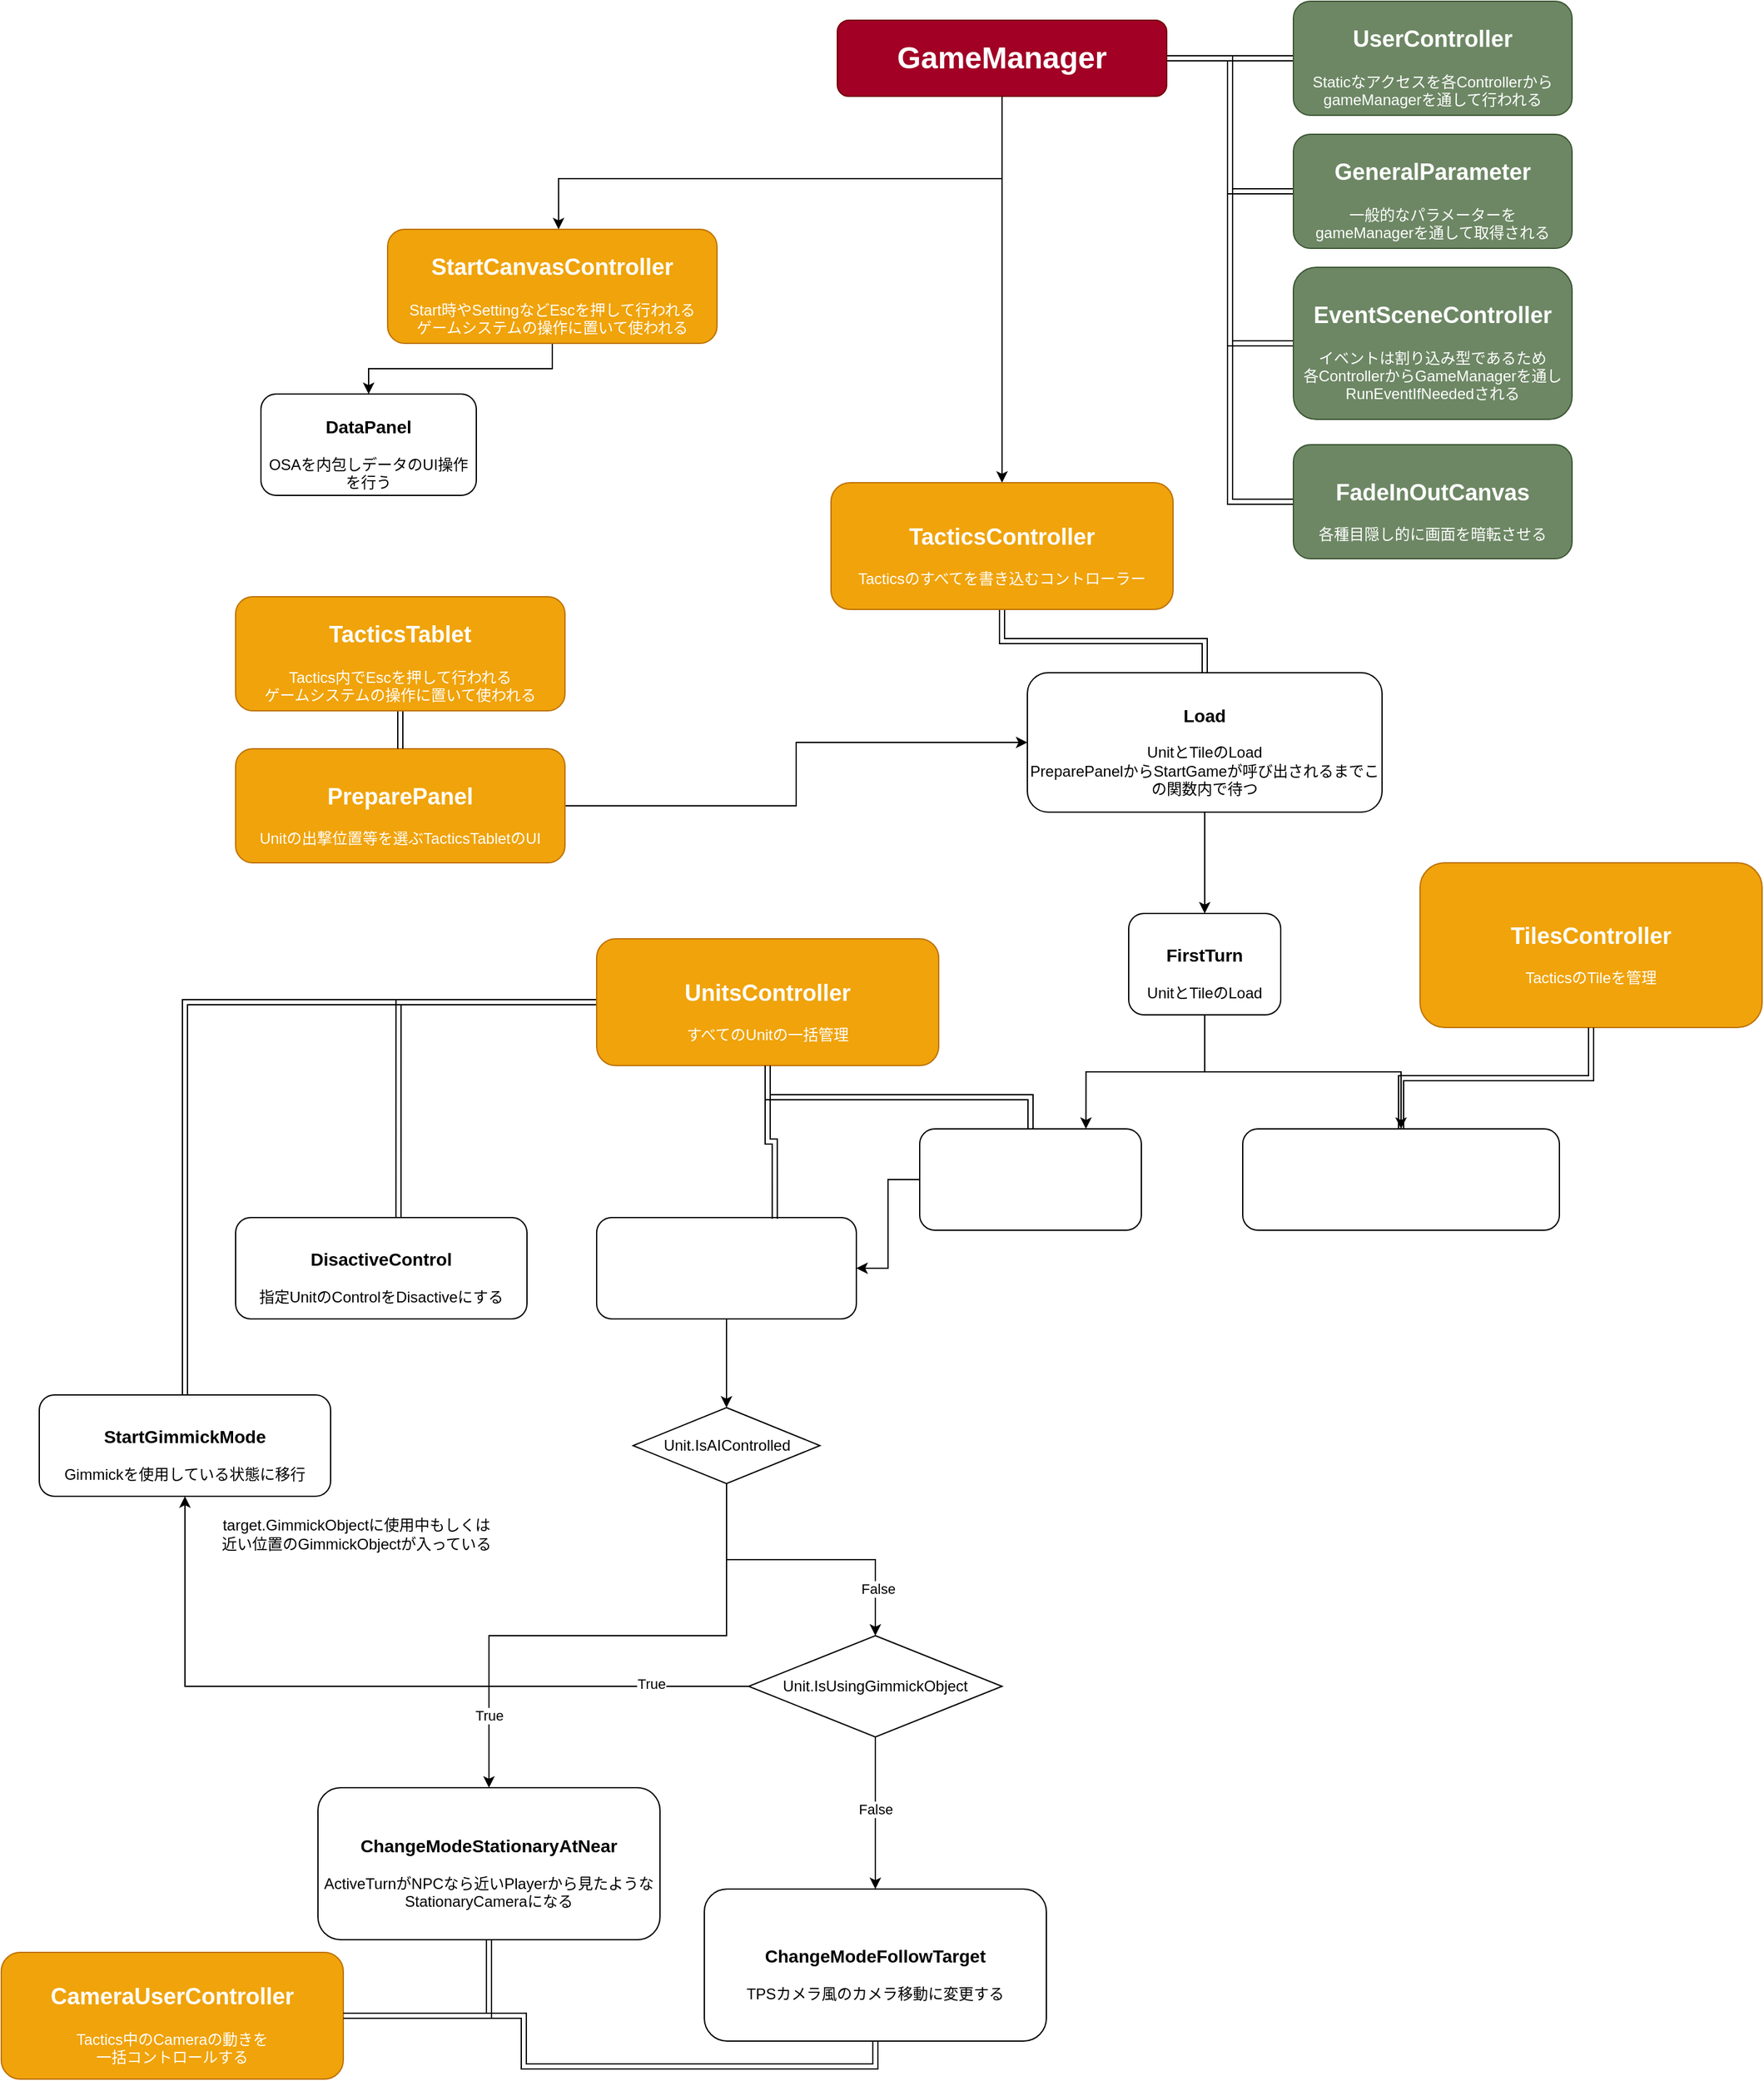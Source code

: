 <mxfile version="23.1.5" type="device">
  <diagram name="ページ1" id="v7MIHx-x15Hkn85eE5Pn">
    <mxGraphModel dx="2325" dy="2073" grid="1" gridSize="10" guides="1" tooltips="1" connect="1" arrows="1" fold="1" page="1" pageScale="1" pageWidth="2000" pageHeight="2000" math="0" shadow="0">
      <root>
        <mxCell id="0" />
        <mxCell id="1" parent="0" />
        <mxCell id="Ys3rnDNPJow3rD2v_wVe-3" style="edgeStyle=orthogonalEdgeStyle;rounded=0;orthogonalLoop=1;jettySize=auto;html=1;shape=link;" parent="1" source="Ys3rnDNPJow3rD2v_wVe-1" target="Ys3rnDNPJow3rD2v_wVe-2" edge="1">
          <mxGeometry relative="1" as="geometry" />
        </mxCell>
        <mxCell id="Ys3rnDNPJow3rD2v_wVe-5" style="edgeStyle=orthogonalEdgeStyle;rounded=0;orthogonalLoop=1;jettySize=auto;html=1;entryX=0;entryY=0.5;entryDx=0;entryDy=0;shape=link;" parent="1" source="Ys3rnDNPJow3rD2v_wVe-1" target="Ys3rnDNPJow3rD2v_wVe-4" edge="1">
          <mxGeometry relative="1" as="geometry" />
        </mxCell>
        <mxCell id="Ys3rnDNPJow3rD2v_wVe-12" style="edgeStyle=orthogonalEdgeStyle;rounded=0;orthogonalLoop=1;jettySize=auto;html=1;entryX=0;entryY=0.5;entryDx=0;entryDy=0;shape=link;" parent="1" source="Ys3rnDNPJow3rD2v_wVe-1" target="Ys3rnDNPJow3rD2v_wVe-11" edge="1">
          <mxGeometry relative="1" as="geometry" />
        </mxCell>
        <mxCell id="Ys3rnDNPJow3rD2v_wVe-14" style="edgeStyle=orthogonalEdgeStyle;rounded=0;orthogonalLoop=1;jettySize=auto;html=1;entryX=0;entryY=0.5;entryDx=0;entryDy=0;shape=link;" parent="1" source="Ys3rnDNPJow3rD2v_wVe-1" target="Ys3rnDNPJow3rD2v_wVe-13" edge="1">
          <mxGeometry relative="1" as="geometry" />
        </mxCell>
        <mxCell id="Ys3rnDNPJow3rD2v_wVe-15" style="edgeStyle=orthogonalEdgeStyle;rounded=0;orthogonalLoop=1;jettySize=auto;html=1;entryX=0.519;entryY=0;entryDx=0;entryDy=0;entryPerimeter=0;" parent="1" source="Ys3rnDNPJow3rD2v_wVe-1" target="Ys3rnDNPJow3rD2v_wVe-8" edge="1">
          <mxGeometry relative="1" as="geometry">
            <Array as="points">
              <mxPoint x="810" y="190" />
              <mxPoint x="460" y="190" />
            </Array>
            <mxPoint x="460" y="280" as="targetPoint" />
          </mxGeometry>
        </mxCell>
        <mxCell id="Ys3rnDNPJow3rD2v_wVe-17" style="edgeStyle=orthogonalEdgeStyle;rounded=0;orthogonalLoop=1;jettySize=auto;html=1;" parent="1" source="Ys3rnDNPJow3rD2v_wVe-1" target="Ys3rnDNPJow3rD2v_wVe-16" edge="1">
          <mxGeometry relative="1" as="geometry" />
        </mxCell>
        <mxCell id="Ys3rnDNPJow3rD2v_wVe-1" value="&lt;h1&gt;GameManager&lt;/h1&gt;" style="rounded=1;whiteSpace=wrap;html=1;fillColor=#a20025;fontColor=#ffffff;strokeColor=#6F0000;" parent="1" vertex="1">
          <mxGeometry x="680" y="65" width="260" height="60" as="geometry" />
        </mxCell>
        <mxCell id="Ys3rnDNPJow3rD2v_wVe-2" value="&lt;h2&gt;UserController&lt;/h2&gt;&lt;div&gt;Staticなアクセスを各Controllerから&lt;/div&gt;&lt;div&gt;gameManagerを通して行われる&lt;/div&gt;" style="rounded=1;whiteSpace=wrap;html=1;fillColor=#6d8764;fontColor=#ffffff;strokeColor=#3A5431;" parent="1" vertex="1">
          <mxGeometry x="1040" y="50" width="220" height="90" as="geometry" />
        </mxCell>
        <mxCell id="Ys3rnDNPJow3rD2v_wVe-4" value="&lt;h2&gt;GeneralParameter&lt;/h2&gt;&lt;div&gt;一般的なパラメーターを&lt;/div&gt;&lt;div&gt;gameManagerを通して取得される&lt;/div&gt;" style="rounded=1;whiteSpace=wrap;html=1;fillColor=#6d8764;fontColor=#ffffff;strokeColor=#3A5431;" parent="1" vertex="1">
          <mxGeometry x="1040" y="155" width="220" height="90" as="geometry" />
        </mxCell>
        <mxCell id="Ys3rnDNPJow3rD2v_wVe-10" style="edgeStyle=orthogonalEdgeStyle;rounded=0;orthogonalLoop=1;jettySize=auto;html=1;" parent="1" source="Ys3rnDNPJow3rD2v_wVe-8" target="Ys3rnDNPJow3rD2v_wVe-9" edge="1">
          <mxGeometry relative="1" as="geometry" />
        </mxCell>
        <mxCell id="Ys3rnDNPJow3rD2v_wVe-8" value="&lt;h2&gt;&lt;font color=&quot;#ffffff&quot;&gt;StartCanvasController&lt;/font&gt;&lt;/h2&gt;&lt;div&gt;&lt;font color=&quot;#ffffff&quot;&gt;Start時やSettingなどEscを押して行われる&lt;/font&gt;&lt;/div&gt;&lt;div&gt;&lt;font color=&quot;#ffffff&quot;&gt;ゲームシステムの操作に置いて使われる&lt;/font&gt;&lt;/div&gt;" style="rounded=1;whiteSpace=wrap;html=1;fillColor=#f0a30a;fontColor=#000000;strokeColor=#BD7000;" parent="1" vertex="1">
          <mxGeometry x="325" y="230" width="260" height="90" as="geometry" />
        </mxCell>
        <mxCell id="Ys3rnDNPJow3rD2v_wVe-9" value="&lt;h3&gt;DataPanel&lt;/h3&gt;&lt;div&gt;OSAを内包しデータのUI操作を行う&lt;/div&gt;" style="rounded=1;whiteSpace=wrap;html=1;" parent="1" vertex="1">
          <mxGeometry x="225" y="360" width="170" height="80" as="geometry" />
        </mxCell>
        <mxCell id="Ys3rnDNPJow3rD2v_wVe-11" value="&lt;h2&gt;EventSceneController&lt;/h2&gt;&lt;div&gt;イベントは割り込み型であるため&lt;/div&gt;&lt;div&gt;各ControllerからGameManagerを通し&lt;/div&gt;&lt;div&gt;RunEventIfNeededされる&lt;/div&gt;" style="rounded=1;whiteSpace=wrap;html=1;fillColor=#6d8764;fontColor=#ffffff;strokeColor=#3A5431;" parent="1" vertex="1">
          <mxGeometry x="1040" y="260" width="220" height="120" as="geometry" />
        </mxCell>
        <mxCell id="Ys3rnDNPJow3rD2v_wVe-13" value="&lt;h2&gt;FadeInOutCanvas&lt;/h2&gt;&lt;div&gt;各種目隠し的に画面を暗転させる&lt;/div&gt;" style="rounded=1;whiteSpace=wrap;html=1;fillColor=#6d8764;fontColor=#ffffff;strokeColor=#3A5431;" parent="1" vertex="1">
          <mxGeometry x="1040" y="400" width="220" height="90" as="geometry" />
        </mxCell>
        <mxCell id="Z1zuox1sKP6LtD8Uy89l-3" value="" style="edgeStyle=orthogonalEdgeStyle;rounded=0;orthogonalLoop=1;jettySize=auto;html=1;shape=link;" parent="1" source="Ys3rnDNPJow3rD2v_wVe-16" target="Z1zuox1sKP6LtD8Uy89l-2" edge="1">
          <mxGeometry relative="1" as="geometry" />
        </mxCell>
        <mxCell id="Ys3rnDNPJow3rD2v_wVe-16" value="&lt;h2&gt;&lt;font color=&quot;#ffffff&quot;&gt;TacticsController&lt;/font&gt;&lt;/h2&gt;&lt;div&gt;&lt;font color=&quot;#ffffff&quot;&gt;Tacticsのすべてを書き込むコントローラー&lt;/font&gt;&lt;/div&gt;" style="rounded=1;whiteSpace=wrap;html=1;fillColor=#f0a30a;fontColor=#000000;strokeColor=#BD7000;" parent="1" vertex="1">
          <mxGeometry x="675" y="430" width="270" height="100" as="geometry" />
        </mxCell>
        <mxCell id="Ys3rnDNPJow3rD2v_wVe-18" value="&lt;h2&gt;&lt;font color=&quot;#ffffff&quot;&gt;CameraUserController&lt;/font&gt;&lt;/h2&gt;&lt;div&gt;&lt;font color=&quot;#ffffff&quot;&gt;Tactics中のCameraの動きを&lt;/font&gt;&lt;/div&gt;&lt;div&gt;&lt;font color=&quot;#ffffff&quot;&gt;一括コントロールする&lt;/font&gt;&lt;/div&gt;" style="rounded=1;whiteSpace=wrap;html=1;fillColor=#f0a30a;fontColor=#000000;strokeColor=#BD7000;" parent="1" vertex="1">
          <mxGeometry x="20" y="1590" width="270" height="100" as="geometry" />
        </mxCell>
        <mxCell id="Ys3rnDNPJow3rD2v_wVe-19" value="&lt;h2&gt;&lt;font color=&quot;#ffffff&quot;&gt;TilesController&lt;/font&gt;&lt;/h2&gt;&lt;div&gt;&lt;font color=&quot;#ffffff&quot;&gt;TacticsのTileを管理&lt;/font&gt;&lt;/div&gt;" style="rounded=1;whiteSpace=wrap;html=1;fillColor=#f0a30a;fontColor=#000000;strokeColor=#BD7000;" parent="1" vertex="1">
          <mxGeometry x="1140" y="730" width="270" height="130" as="geometry" />
        </mxCell>
        <mxCell id="Z1zuox1sKP6LtD8Uy89l-7" value="" style="edgeStyle=orthogonalEdgeStyle;rounded=0;orthogonalLoop=1;jettySize=auto;html=1;shape=link;" parent="1" source="Z1zuox1sKP6LtD8Uy89l-1" target="Z1zuox1sKP6LtD8Uy89l-6" edge="1">
          <mxGeometry relative="1" as="geometry" />
        </mxCell>
        <mxCell id="SDI4HcLA7KSy1gv5SHDo-1" style="edgeStyle=orthogonalEdgeStyle;rounded=0;orthogonalLoop=1;jettySize=auto;html=1;entryX=0.559;entryY=0.038;entryDx=0;entryDy=0;entryPerimeter=0;shape=link;" parent="1" source="Z1zuox1sKP6LtD8Uy89l-1" target="SDI4HcLA7KSy1gv5SHDo-2" edge="1">
          <mxGeometry relative="1" as="geometry">
            <mxPoint x="340.0" y="1020" as="targetPoint" />
          </mxGeometry>
        </mxCell>
        <mxCell id="SDI4HcLA7KSy1gv5SHDo-8" style="edgeStyle=orthogonalEdgeStyle;rounded=0;orthogonalLoop=1;jettySize=auto;html=1;shape=link;" parent="1" source="Z1zuox1sKP6LtD8Uy89l-1" target="SDI4HcLA7KSy1gv5SHDo-7" edge="1">
          <mxGeometry relative="1" as="geometry" />
        </mxCell>
        <mxCell id="Z1zuox1sKP6LtD8Uy89l-1" value="&lt;h2&gt;&lt;font color=&quot;#ffffff&quot;&gt;UnitsController&lt;/font&gt;&lt;/h2&gt;&lt;div&gt;&lt;font color=&quot;#ffffff&quot;&gt;すべてのUnitの一括管理&lt;/font&gt;&lt;/div&gt;" style="rounded=1;whiteSpace=wrap;html=1;fillColor=#f0a30a;fontColor=#000000;strokeColor=#BD7000;" parent="1" vertex="1">
          <mxGeometry x="490" y="790" width="270" height="100" as="geometry" />
        </mxCell>
        <mxCell id="Z1zuox1sKP6LtD8Uy89l-5" value="" style="edgeStyle=orthogonalEdgeStyle;rounded=0;orthogonalLoop=1;jettySize=auto;html=1;" parent="1" source="Z1zuox1sKP6LtD8Uy89l-2" target="Z1zuox1sKP6LtD8Uy89l-4" edge="1">
          <mxGeometry relative="1" as="geometry" />
        </mxCell>
        <mxCell id="Z1zuox1sKP6LtD8Uy89l-2" value="&lt;h3&gt;Load&lt;/h3&gt;&lt;div&gt;UnitとTileのLoad&lt;/div&gt;&lt;div&gt;PreparePanelからStartGameが呼び出されるまでこの関数内で待つ&lt;/div&gt;" style="whiteSpace=wrap;html=1;rounded=1;" parent="1" vertex="1">
          <mxGeometry x="830" y="580" width="280" height="110" as="geometry" />
        </mxCell>
        <mxCell id="Z1zuox1sKP6LtD8Uy89l-8" style="edgeStyle=orthogonalEdgeStyle;rounded=0;orthogonalLoop=1;jettySize=auto;html=1;entryX=0.75;entryY=0;entryDx=0;entryDy=0;" parent="1" source="Z1zuox1sKP6LtD8Uy89l-4" target="Z1zuox1sKP6LtD8Uy89l-6" edge="1">
          <mxGeometry relative="1" as="geometry" />
        </mxCell>
        <mxCell id="Z1zuox1sKP6LtD8Uy89l-12" style="edgeStyle=orthogonalEdgeStyle;rounded=0;orthogonalLoop=1;jettySize=auto;html=1;entryX=0.5;entryY=0;entryDx=0;entryDy=0;" parent="1" source="Z1zuox1sKP6LtD8Uy89l-4" target="Z1zuox1sKP6LtD8Uy89l-9" edge="1">
          <mxGeometry relative="1" as="geometry" />
        </mxCell>
        <mxCell id="Z1zuox1sKP6LtD8Uy89l-4" value="&lt;h3&gt;FirstTurn&lt;/h3&gt;&lt;div&gt;UnitとTileのLoad&lt;/div&gt;" style="whiteSpace=wrap;html=1;rounded=1;" parent="1" vertex="1">
          <mxGeometry x="910" y="770" width="120" height="80" as="geometry" />
        </mxCell>
        <mxCell id="Z1zuox1sKP6LtD8Uy89l-15" value="" style="edgeStyle=orthogonalEdgeStyle;rounded=0;orthogonalLoop=1;jettySize=auto;html=1;" parent="1" source="Z1zuox1sKP6LtD8Uy89l-6" target="Z1zuox1sKP6LtD8Uy89l-13" edge="1">
          <mxGeometry relative="1" as="geometry" />
        </mxCell>
        <mxCell id="Z1zuox1sKP6LtD8Uy89l-6" value="&lt;h3&gt;&lt;font color=&quot;#ffffff&quot;&gt;FirstTurn&lt;/font&gt;&lt;/h3&gt;&lt;div&gt;&lt;font color=&quot;#ffffff&quot;&gt;最初のターンを開始する&lt;/font&gt;&lt;br&gt;&lt;/div&gt;" style="rounded=1;whiteSpace=wrap;html=1;" parent="1" vertex="1">
          <mxGeometry x="745" y="940" width="175" height="80" as="geometry" />
        </mxCell>
        <mxCell id="Z1zuox1sKP6LtD8Uy89l-10" style="edgeStyle=orthogonalEdgeStyle;rounded=0;orthogonalLoop=1;jettySize=auto;html=1;entryX=0.5;entryY=1;entryDx=0;entryDy=0;shape=link;" parent="1" source="Z1zuox1sKP6LtD8Uy89l-9" target="Ys3rnDNPJow3rD2v_wVe-19" edge="1">
          <mxGeometry relative="1" as="geometry" />
        </mxCell>
        <mxCell id="Z1zuox1sKP6LtD8Uy89l-9" value="&lt;h3&gt;&lt;font color=&quot;#ffffff&quot;&gt;StartTurn&lt;/font&gt;&lt;/h3&gt;&lt;div&gt;&lt;font color=&quot;#ffffff&quot;&gt;ActiveUnitのTileを移動可能にする&lt;/font&gt;&lt;/div&gt;" style="rounded=1;whiteSpace=wrap;html=1;" parent="1" vertex="1">
          <mxGeometry x="1000" y="940" width="250" height="80" as="geometry" />
        </mxCell>
        <mxCell id="SDI4HcLA7KSy1gv5SHDo-10" value="" style="edgeStyle=orthogonalEdgeStyle;rounded=0;orthogonalLoop=1;jettySize=auto;html=1;entryX=0.5;entryY=0;entryDx=0;entryDy=0;" parent="1" source="Z1zuox1sKP6LtD8Uy89l-13" target="SDI4HcLA7KSy1gv5SHDo-11" edge="1">
          <mxGeometry relative="1" as="geometry">
            <mxPoint x="592.5" y="1170" as="targetPoint" />
          </mxGeometry>
        </mxCell>
        <mxCell id="Z1zuox1sKP6LtD8Uy89l-13" value="&lt;h3&gt;&lt;font color=&quot;#ffffff&quot;&gt;ActiveControl&lt;/font&gt;&lt;/h3&gt;&lt;div&gt;&lt;font color=&quot;#ffffff&quot;&gt;指定UnitのControllをActiveにする&lt;/font&gt;&lt;/div&gt;" style="rounded=1;whiteSpace=wrap;html=1;" parent="1" vertex="1">
          <mxGeometry x="490" y="1010" width="205" height="80" as="geometry" />
        </mxCell>
        <mxCell id="Z1zuox1sKP6LtD8Uy89l-14" style="edgeStyle=orthogonalEdgeStyle;rounded=0;orthogonalLoop=1;jettySize=auto;html=1;entryX=0.686;entryY=0.013;entryDx=0;entryDy=0;entryPerimeter=0;shape=link;" parent="1" source="Z1zuox1sKP6LtD8Uy89l-1" target="Z1zuox1sKP6LtD8Uy89l-13" edge="1">
          <mxGeometry relative="1" as="geometry" />
        </mxCell>
        <mxCell id="SDI4HcLA7KSy1gv5SHDo-2" value="&lt;h3&gt;DisactiveControl&lt;/h3&gt;&lt;div&gt;指定UnitのControlをDisactiveにする&lt;/div&gt;" style="rounded=1;whiteSpace=wrap;html=1;" parent="1" vertex="1">
          <mxGeometry x="205" y="1010" width="230" height="80" as="geometry" />
        </mxCell>
        <mxCell id="SDI4HcLA7KSy1gv5SHDo-3" value="&lt;h3&gt;ChangeModeStationaryAtNear&lt;br&gt;&lt;/h3&gt;&lt;div&gt;ActiveTurnが&lt;span style=&quot;background-color: initial;&quot;&gt;NPCなら近いPlayerから見たようなStationaryCameraになる&lt;/span&gt;&lt;/div&gt;" style="rounded=1;whiteSpace=wrap;html=1;" parent="1" vertex="1">
          <mxGeometry x="270" y="1460" width="270" height="120" as="geometry" />
        </mxCell>
        <mxCell id="SDI4HcLA7KSy1gv5SHDo-4" value="&lt;h3&gt;ChangeModeFollowTarget&lt;br&gt;&lt;/h3&gt;&lt;div&gt;TPSカメラ風のカメラ移動に変更する&lt;/div&gt;" style="rounded=1;whiteSpace=wrap;html=1;" parent="1" vertex="1">
          <mxGeometry x="575" y="1540" width="270" height="120" as="geometry" />
        </mxCell>
        <mxCell id="SDI4HcLA7KSy1gv5SHDo-5" style="edgeStyle=orthogonalEdgeStyle;rounded=0;orthogonalLoop=1;jettySize=auto;html=1;entryX=0.5;entryY=1;entryDx=0;entryDy=0;shape=link;exitX=1;exitY=0.5;exitDx=0;exitDy=0;" parent="1" source="Ys3rnDNPJow3rD2v_wVe-18" target="SDI4HcLA7KSy1gv5SHDo-3" edge="1">
          <mxGeometry relative="1" as="geometry" />
        </mxCell>
        <mxCell id="SDI4HcLA7KSy1gv5SHDo-6" style="edgeStyle=orthogonalEdgeStyle;rounded=0;orthogonalLoop=1;jettySize=auto;html=1;shape=link;entryX=0.5;entryY=1;entryDx=0;entryDy=0;" parent="1" source="Ys3rnDNPJow3rD2v_wVe-18" target="SDI4HcLA7KSy1gv5SHDo-4" edge="1">
          <mxGeometry relative="1" as="geometry">
            <mxPoint x="726" y="1697.6" as="targetPoint" />
          </mxGeometry>
        </mxCell>
        <mxCell id="SDI4HcLA7KSy1gv5SHDo-7" value="&lt;h3&gt;StartGimmickMode&lt;/h3&gt;&lt;div&gt;Gimmickを使用している状態に移行&lt;/div&gt;" style="rounded=1;whiteSpace=wrap;html=1;" parent="1" vertex="1">
          <mxGeometry x="50" y="1150" width="230" height="80" as="geometry" />
        </mxCell>
        <mxCell id="SDI4HcLA7KSy1gv5SHDo-13" style="edgeStyle=orthogonalEdgeStyle;rounded=0;orthogonalLoop=1;jettySize=auto;html=1;" parent="1" source="SDI4HcLA7KSy1gv5SHDo-11" target="SDI4HcLA7KSy1gv5SHDo-3" edge="1">
          <mxGeometry relative="1" as="geometry" />
        </mxCell>
        <mxCell id="SDI4HcLA7KSy1gv5SHDo-15" value="True" style="edgeLabel;html=1;align=center;verticalAlign=middle;resizable=0;points=[];" parent="SDI4HcLA7KSy1gv5SHDo-13" vertex="1" connectable="0">
          <mxGeometry x="0.636" y="1" relative="1" as="geometry">
            <mxPoint x="-1" y="20" as="offset" />
          </mxGeometry>
        </mxCell>
        <mxCell id="SDI4HcLA7KSy1gv5SHDo-14" style="edgeStyle=orthogonalEdgeStyle;rounded=0;orthogonalLoop=1;jettySize=auto;html=1;" parent="1" source="SDI4HcLA7KSy1gv5SHDo-11" target="SDI4HcLA7KSy1gv5SHDo-17" edge="1">
          <mxGeometry relative="1" as="geometry" />
        </mxCell>
        <mxCell id="SDI4HcLA7KSy1gv5SHDo-16" value="False" style="edgeLabel;html=1;align=center;verticalAlign=middle;resizable=0;points=[];" parent="SDI4HcLA7KSy1gv5SHDo-14" vertex="1" connectable="0">
          <mxGeometry x="0.685" y="2" relative="1" as="geometry">
            <mxPoint as="offset" />
          </mxGeometry>
        </mxCell>
        <mxCell id="SDI4HcLA7KSy1gv5SHDo-11" value="Unit.IsAIControlled" style="rhombus;whiteSpace=wrap;html=1;" parent="1" vertex="1">
          <mxGeometry x="518.75" y="1160" width="147.5" height="60" as="geometry" />
        </mxCell>
        <mxCell id="SDI4HcLA7KSy1gv5SHDo-18" style="edgeStyle=orthogonalEdgeStyle;rounded=0;orthogonalLoop=1;jettySize=auto;html=1;" parent="1" source="SDI4HcLA7KSy1gv5SHDo-17" target="SDI4HcLA7KSy1gv5SHDo-7" edge="1">
          <mxGeometry relative="1" as="geometry" />
        </mxCell>
        <mxCell id="SDI4HcLA7KSy1gv5SHDo-21" value="True" style="edgeLabel;html=1;align=center;verticalAlign=middle;resizable=0;points=[];" parent="SDI4HcLA7KSy1gv5SHDo-18" vertex="1" connectable="0">
          <mxGeometry x="-0.742" y="-2" relative="1" as="geometry">
            <mxPoint as="offset" />
          </mxGeometry>
        </mxCell>
        <mxCell id="SDI4HcLA7KSy1gv5SHDo-22" value="" style="edgeStyle=orthogonalEdgeStyle;rounded=0;orthogonalLoop=1;jettySize=auto;html=1;" parent="1" source="SDI4HcLA7KSy1gv5SHDo-17" target="SDI4HcLA7KSy1gv5SHDo-4" edge="1">
          <mxGeometry relative="1" as="geometry" />
        </mxCell>
        <mxCell id="SDI4HcLA7KSy1gv5SHDo-23" value="False" style="edgeLabel;html=1;align=center;verticalAlign=middle;resizable=0;points=[];" parent="SDI4HcLA7KSy1gv5SHDo-22" vertex="1" connectable="0">
          <mxGeometry x="-0.057" relative="1" as="geometry">
            <mxPoint as="offset" />
          </mxGeometry>
        </mxCell>
        <mxCell id="SDI4HcLA7KSy1gv5SHDo-17" value="Unit.IsUsingGimmickObject" style="rhombus;whiteSpace=wrap;html=1;" parent="1" vertex="1">
          <mxGeometry x="610" y="1340" width="200" height="80" as="geometry" />
        </mxCell>
        <mxCell id="SDI4HcLA7KSy1gv5SHDo-24" value="target.GimmickObjectに使用中もしくは&lt;br&gt;近い位置のGimmickObjectが入っている" style="text;html=1;align=center;verticalAlign=middle;resizable=0;points=[];autosize=1;strokeColor=none;fillColor=none;" parent="1" vertex="1">
          <mxGeometry x="180" y="1240" width="240" height="40" as="geometry" />
        </mxCell>
        <mxCell id="ObaUl3U2KpJJkPjaWc5R-2" style="edgeStyle=orthogonalEdgeStyle;rounded=0;orthogonalLoop=1;jettySize=auto;html=1;" edge="1" parent="1" source="ObaUl3U2KpJJkPjaWc5R-1" target="Z1zuox1sKP6LtD8Uy89l-2">
          <mxGeometry relative="1" as="geometry" />
        </mxCell>
        <mxCell id="ObaUl3U2KpJJkPjaWc5R-1" value="&lt;h2&gt;&lt;font color=&quot;#ffffff&quot;&gt;PreparePanel&lt;/font&gt;&lt;/h2&gt;&lt;div&gt;&lt;font color=&quot;#ffffff&quot;&gt;Unitの出撃位置等を選ぶTacticsTabletのUI&lt;/font&gt;&lt;/div&gt;" style="rounded=1;whiteSpace=wrap;html=1;fillColor=#f0a30a;fontColor=#000000;strokeColor=#BD7000;" vertex="1" parent="1">
          <mxGeometry x="205" y="640" width="260" height="90" as="geometry" />
        </mxCell>
        <mxCell id="ObaUl3U2KpJJkPjaWc5R-4" style="edgeStyle=orthogonalEdgeStyle;rounded=0;orthogonalLoop=1;jettySize=auto;html=1;entryX=0.5;entryY=0;entryDx=0;entryDy=0;shape=link;" edge="1" parent="1" source="ObaUl3U2KpJJkPjaWc5R-3" target="ObaUl3U2KpJJkPjaWc5R-1">
          <mxGeometry relative="1" as="geometry" />
        </mxCell>
        <mxCell id="ObaUl3U2KpJJkPjaWc5R-3" value="&lt;h2&gt;&lt;font color=&quot;#ffffff&quot;&gt;TacticsTablet&lt;/font&gt;&lt;/h2&gt;&lt;div&gt;&lt;font color=&quot;#ffffff&quot;&gt;Tactics内でEscを押して行われる&lt;/font&gt;&lt;/div&gt;&lt;div&gt;&lt;font color=&quot;#ffffff&quot;&gt;ゲームシステムの操作に置いて使われる&lt;/font&gt;&lt;/div&gt;" style="rounded=1;whiteSpace=wrap;html=1;fillColor=#f0a30a;fontColor=#000000;strokeColor=#BD7000;" vertex="1" parent="1">
          <mxGeometry x="205" y="520" width="260" height="90" as="geometry" />
        </mxCell>
      </root>
    </mxGraphModel>
  </diagram>
</mxfile>
